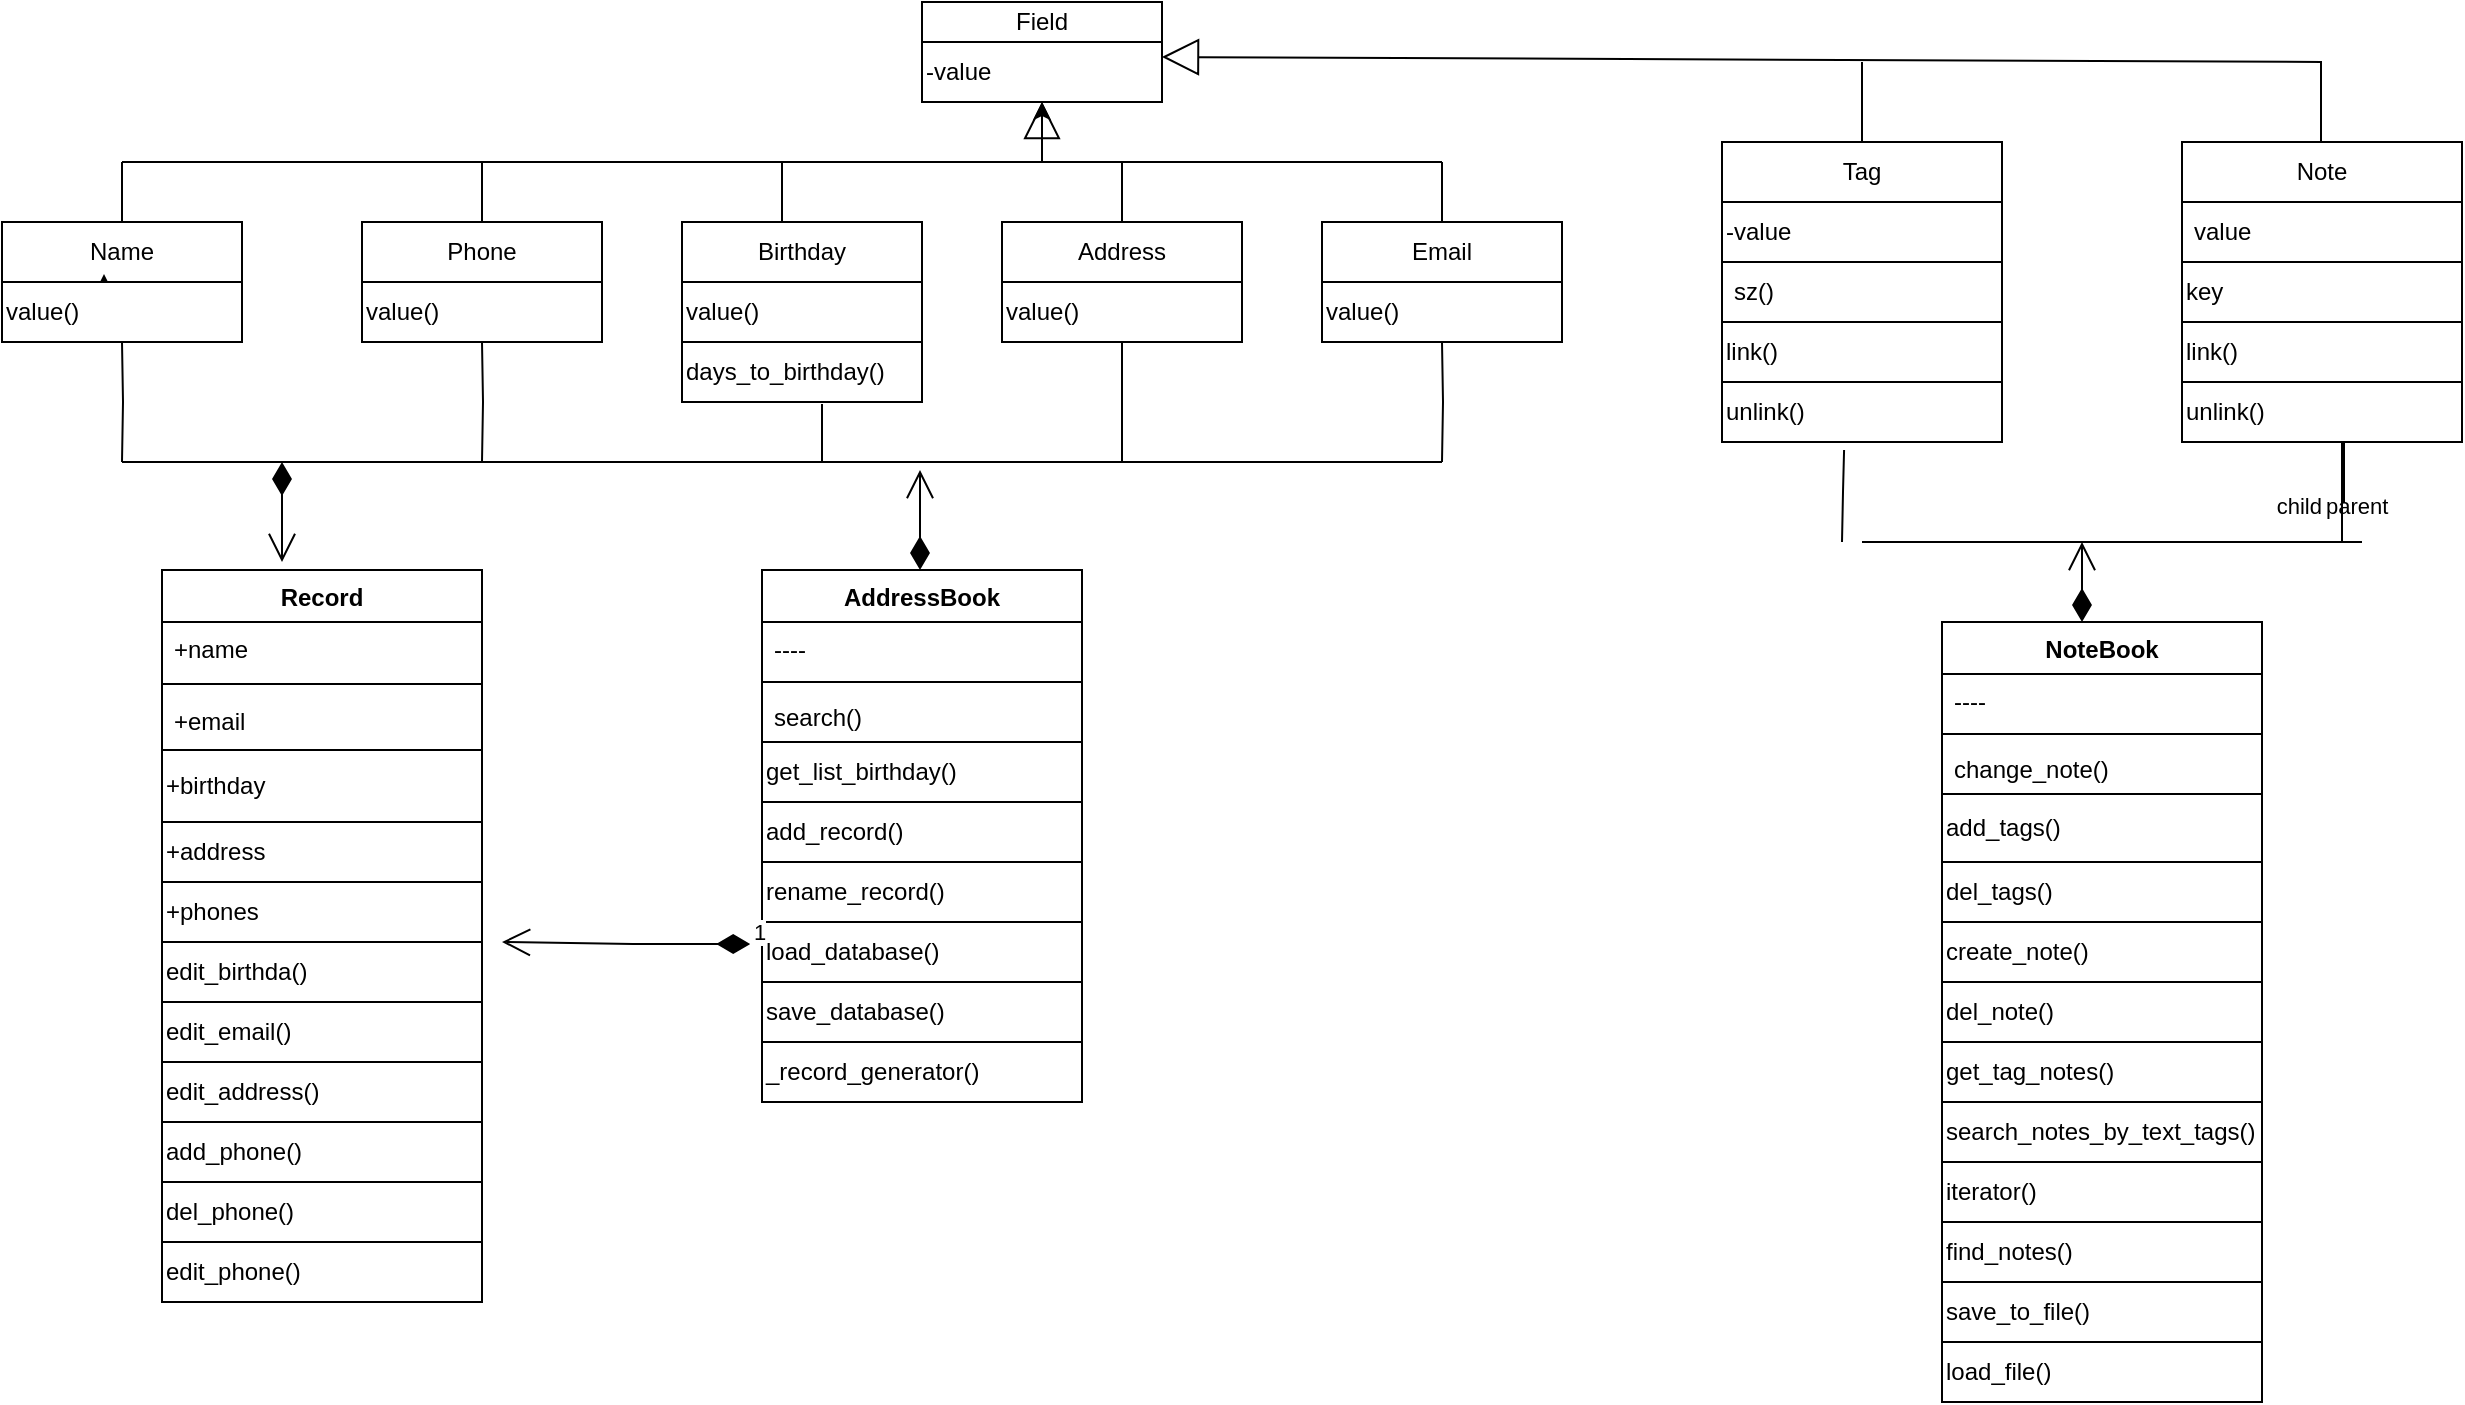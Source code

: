 <mxfile version="21.6.2" type="github">
  <diagram id="C5RBs43oDa-KdzZeNtuy" name="Page-1">
    <mxGraphModel dx="2342" dy="603" grid="1" gridSize="10" guides="1" tooltips="1" connect="1" arrows="1" fold="1" page="1" pageScale="1" pageWidth="1169" pageHeight="827" math="0" shadow="0">
      <root>
        <mxCell id="WIyWlLk6GJQsqaUBKTNV-0" />
        <mxCell id="WIyWlLk6GJQsqaUBKTNV-1" parent="WIyWlLk6GJQsqaUBKTNV-0" />
        <mxCell id="DTrx7gqVWEQef8-JDWX5-1" value="Field" style="rounded=0;whiteSpace=wrap;html=1;" vertex="1" parent="WIyWlLk6GJQsqaUBKTNV-1">
          <mxGeometry x="340" y="10" width="120" height="20" as="geometry" />
        </mxCell>
        <mxCell id="DTrx7gqVWEQef8-JDWX5-11" value="Name" style="rounded=0;whiteSpace=wrap;html=1;" vertex="1" parent="WIyWlLk6GJQsqaUBKTNV-1">
          <mxGeometry x="-120" y="120" width="120" height="30" as="geometry" />
        </mxCell>
        <mxCell id="DTrx7gqVWEQef8-JDWX5-18" style="edgeStyle=orthogonalEdgeStyle;rounded=0;orthogonalLoop=1;jettySize=auto;html=1;exitX=0.5;exitY=0;exitDx=0;exitDy=0;entryX=0.425;entryY=-0.133;entryDx=0;entryDy=0;entryPerimeter=0;" edge="1" parent="WIyWlLk6GJQsqaUBKTNV-1" source="DTrx7gqVWEQef8-JDWX5-12" target="DTrx7gqVWEQef8-JDWX5-12">
          <mxGeometry relative="1" as="geometry" />
        </mxCell>
        <mxCell id="DTrx7gqVWEQef8-JDWX5-12" value="value()" style="rounded=0;whiteSpace=wrap;html=1;align=left;" vertex="1" parent="WIyWlLk6GJQsqaUBKTNV-1">
          <mxGeometry x="-120" y="150" width="120" height="30" as="geometry" />
        </mxCell>
        <mxCell id="DTrx7gqVWEQef8-JDWX5-13" value="Phone" style="rounded=0;whiteSpace=wrap;html=1;" vertex="1" parent="WIyWlLk6GJQsqaUBKTNV-1">
          <mxGeometry x="60" y="120" width="120" height="30" as="geometry" />
        </mxCell>
        <mxCell id="DTrx7gqVWEQef8-JDWX5-14" value="value()" style="rounded=0;whiteSpace=wrap;html=1;align=left;" vertex="1" parent="WIyWlLk6GJQsqaUBKTNV-1">
          <mxGeometry x="60" y="150" width="120" height="30" as="geometry" />
        </mxCell>
        <mxCell id="DTrx7gqVWEQef8-JDWX5-15" value="Birthday" style="rounded=0;whiteSpace=wrap;html=1;" vertex="1" parent="WIyWlLk6GJQsqaUBKTNV-1">
          <mxGeometry x="220" y="120" width="120" height="30" as="geometry" />
        </mxCell>
        <mxCell id="DTrx7gqVWEQef8-JDWX5-16" value="value()" style="rounded=0;whiteSpace=wrap;html=1;align=left;" vertex="1" parent="WIyWlLk6GJQsqaUBKTNV-1">
          <mxGeometry x="220" y="150" width="120" height="30" as="geometry" />
        </mxCell>
        <mxCell id="DTrx7gqVWEQef8-JDWX5-20" value="" style="edgeStyle=orthogonalEdgeStyle;rounded=0;orthogonalLoop=1;jettySize=auto;html=1;" edge="1" parent="WIyWlLk6GJQsqaUBKTNV-1" source="DTrx7gqVWEQef8-JDWX5-17" target="DTrx7gqVWEQef8-JDWX5-19">
          <mxGeometry relative="1" as="geometry" />
        </mxCell>
        <mxCell id="DTrx7gqVWEQef8-JDWX5-17" value="Address" style="rounded=0;whiteSpace=wrap;html=1;" vertex="1" parent="WIyWlLk6GJQsqaUBKTNV-1">
          <mxGeometry x="380" y="120" width="120" height="30" as="geometry" />
        </mxCell>
        <mxCell id="DTrx7gqVWEQef8-JDWX5-19" value="value()" style="whiteSpace=wrap;html=1;rounded=0;align=left;" vertex="1" parent="WIyWlLk6GJQsqaUBKTNV-1">
          <mxGeometry x="380" y="150" width="120" height="30" as="geometry" />
        </mxCell>
        <mxCell id="DTrx7gqVWEQef8-JDWX5-21" value="Email" style="rounded=0;whiteSpace=wrap;html=1;" vertex="1" parent="WIyWlLk6GJQsqaUBKTNV-1">
          <mxGeometry x="540" y="120" width="120" height="30" as="geometry" />
        </mxCell>
        <mxCell id="DTrx7gqVWEQef8-JDWX5-24" style="edgeStyle=orthogonalEdgeStyle;rounded=0;orthogonalLoop=1;jettySize=auto;html=1;exitX=0.5;exitY=1;exitDx=0;exitDy=0;" edge="1" parent="WIyWlLk6GJQsqaUBKTNV-1">
          <mxGeometry relative="1" as="geometry">
            <mxPoint x="600" y="210" as="sourcePoint" />
            <mxPoint x="600" y="210" as="targetPoint" />
          </mxGeometry>
        </mxCell>
        <mxCell id="DTrx7gqVWEQef8-JDWX5-26" style="edgeStyle=orthogonalEdgeStyle;rounded=0;orthogonalLoop=1;jettySize=auto;html=1;exitX=0.5;exitY=1;exitDx=0;exitDy=0;" edge="1" parent="WIyWlLk6GJQsqaUBKTNV-1">
          <mxGeometry relative="1" as="geometry">
            <mxPoint x="600" y="210" as="sourcePoint" />
            <mxPoint x="600" y="210" as="targetPoint" />
          </mxGeometry>
        </mxCell>
        <mxCell id="DTrx7gqVWEQef8-JDWX5-27" value="value()" style="rounded=0;whiteSpace=wrap;html=1;align=left;" vertex="1" parent="WIyWlLk6GJQsqaUBKTNV-1">
          <mxGeometry x="540" y="150" width="120" height="30" as="geometry" />
        </mxCell>
        <mxCell id="DTrx7gqVWEQef8-JDWX5-48" value="" style="endArrow=none;html=1;rounded=0;" edge="1" parent="WIyWlLk6GJQsqaUBKTNV-1">
          <mxGeometry width="50" height="50" relative="1" as="geometry">
            <mxPoint x="-60" y="90" as="sourcePoint" />
            <mxPoint x="600" y="90" as="targetPoint" />
            <Array as="points" />
          </mxGeometry>
        </mxCell>
        <mxCell id="DTrx7gqVWEQef8-JDWX5-55" value="-value" style="rounded=0;whiteSpace=wrap;html=1;align=left;" vertex="1" parent="WIyWlLk6GJQsqaUBKTNV-1">
          <mxGeometry x="340" y="30" width="120" height="30" as="geometry" />
        </mxCell>
        <mxCell id="DTrx7gqVWEQef8-JDWX5-60" value="" style="endArrow=classic;html=1;rounded=0;" edge="1" parent="WIyWlLk6GJQsqaUBKTNV-1">
          <mxGeometry width="50" height="50" relative="1" as="geometry">
            <mxPoint x="400" y="90" as="sourcePoint" />
            <mxPoint x="400" y="60" as="targetPoint" />
            <Array as="points" />
          </mxGeometry>
        </mxCell>
        <mxCell id="DTrx7gqVWEQef8-JDWX5-61" value="days_to_birthday()" style="rounded=0;whiteSpace=wrap;html=1;align=left;" vertex="1" parent="WIyWlLk6GJQsqaUBKTNV-1">
          <mxGeometry x="220" y="180" width="120" height="30" as="geometry" />
        </mxCell>
        <mxCell id="DTrx7gqVWEQef8-JDWX5-63" value="Tag" style="swimlane;fontStyle=0;childLayout=stackLayout;horizontal=1;startSize=30;horizontalStack=0;resizeParent=1;resizeParentMax=0;resizeLast=0;collapsible=1;marginBottom=0;whiteSpace=wrap;html=1;" vertex="1" parent="WIyWlLk6GJQsqaUBKTNV-1">
          <mxGeometry x="740" y="80" width="140" height="90" as="geometry" />
        </mxCell>
        <mxCell id="DTrx7gqVWEQef8-JDWX5-64" value="-value" style="text;strokeColor=none;fillColor=none;align=left;verticalAlign=middle;spacingLeft=4;spacingRight=4;overflow=hidden;points=[[0,0.5],[1,0.5]];portConstraint=eastwest;rotatable=0;whiteSpace=wrap;html=1;" vertex="1" parent="DTrx7gqVWEQef8-JDWX5-63">
          <mxGeometry y="30" width="140" height="30" as="geometry" />
        </mxCell>
        <mxCell id="DTrx7gqVWEQef8-JDWX5-65" value="sz()" style="text;strokeColor=none;fillColor=none;align=left;verticalAlign=middle;spacingLeft=4;spacingRight=4;overflow=hidden;points=[[0,0.5],[1,0.5]];portConstraint=eastwest;rotatable=0;whiteSpace=wrap;html=1;" vertex="1" parent="DTrx7gqVWEQef8-JDWX5-63">
          <mxGeometry y="60" width="140" height="30" as="geometry" />
        </mxCell>
        <mxCell id="DTrx7gqVWEQef8-JDWX5-101" value="" style="endArrow=none;html=1;edgeStyle=orthogonalEdgeStyle;rounded=0;exitX=0.5;exitY=0;exitDx=0;exitDy=0;" edge="1" parent="DTrx7gqVWEQef8-JDWX5-63" source="DTrx7gqVWEQef8-JDWX5-63">
          <mxGeometry relative="1" as="geometry">
            <mxPoint x="-10" y="-0.5" as="sourcePoint" />
            <mxPoint x="70" y="-40" as="targetPoint" />
          </mxGeometry>
        </mxCell>
        <mxCell id="DTrx7gqVWEQef8-JDWX5-67" value="Note" style="swimlane;fontStyle=0;childLayout=stackLayout;horizontal=1;startSize=30;horizontalStack=0;resizeParent=1;resizeParentMax=0;resizeLast=0;collapsible=1;marginBottom=0;whiteSpace=wrap;html=1;" vertex="1" parent="WIyWlLk6GJQsqaUBKTNV-1">
          <mxGeometry x="970" y="80" width="140" height="60" as="geometry" />
        </mxCell>
        <mxCell id="DTrx7gqVWEQef8-JDWX5-68" value="value" style="text;strokeColor=none;fillColor=none;align=left;verticalAlign=middle;spacingLeft=4;spacingRight=4;overflow=hidden;points=[[0,0.5],[1,0.5]];portConstraint=eastwest;rotatable=0;whiteSpace=wrap;html=1;" vertex="1" parent="DTrx7gqVWEQef8-JDWX5-67">
          <mxGeometry y="30" width="140" height="30" as="geometry" />
        </mxCell>
        <mxCell id="DTrx7gqVWEQef8-JDWX5-71" value="-value" style="rounded=0;whiteSpace=wrap;html=1;align=left;" vertex="1" parent="WIyWlLk6GJQsqaUBKTNV-1">
          <mxGeometry x="740" y="110" width="140" height="30" as="geometry" />
        </mxCell>
        <mxCell id="DTrx7gqVWEQef8-JDWX5-72" value="link()" style="rounded=0;whiteSpace=wrap;html=1;align=left;" vertex="1" parent="WIyWlLk6GJQsqaUBKTNV-1">
          <mxGeometry x="740" y="170" width="140" height="30" as="geometry" />
        </mxCell>
        <mxCell id="DTrx7gqVWEQef8-JDWX5-73" value="unlink()" style="rounded=0;whiteSpace=wrap;html=1;align=left;" vertex="1" parent="WIyWlLk6GJQsqaUBKTNV-1">
          <mxGeometry x="740" y="200" width="140" height="30" as="geometry" />
        </mxCell>
        <mxCell id="DTrx7gqVWEQef8-JDWX5-74" value="key" style="rounded=0;whiteSpace=wrap;html=1;align=left;" vertex="1" parent="WIyWlLk6GJQsqaUBKTNV-1">
          <mxGeometry x="970" y="140" width="140" height="30" as="geometry" />
        </mxCell>
        <mxCell id="DTrx7gqVWEQef8-JDWX5-75" value="link()" style="rounded=0;whiteSpace=wrap;html=1;align=left;" vertex="1" parent="WIyWlLk6GJQsqaUBKTNV-1">
          <mxGeometry x="970" y="170" width="140" height="30" as="geometry" />
        </mxCell>
        <mxCell id="DTrx7gqVWEQef8-JDWX5-76" value="unlink()" style="rounded=0;whiteSpace=wrap;html=1;align=left;" vertex="1" parent="WIyWlLk6GJQsqaUBKTNV-1">
          <mxGeometry x="970" y="200" width="140" height="30" as="geometry" />
        </mxCell>
        <mxCell id="DTrx7gqVWEQef8-JDWX5-86" value="" style="endArrow=block;endSize=16;endFill=0;html=1;rounded=0;entryX=0.5;entryY=1;entryDx=0;entryDy=0;" edge="1" parent="WIyWlLk6GJQsqaUBKTNV-1" target="DTrx7gqVWEQef8-JDWX5-55">
          <mxGeometry width="160" relative="1" as="geometry">
            <mxPoint x="400" y="90" as="sourcePoint" />
            <mxPoint x="450" y="90" as="targetPoint" />
          </mxGeometry>
        </mxCell>
        <mxCell id="DTrx7gqVWEQef8-JDWX5-88" value="" style="endArrow=block;endSize=16;endFill=0;html=1;rounded=0;entryX=1;entryY=0.25;entryDx=0;entryDy=0;" edge="1" parent="WIyWlLk6GJQsqaUBKTNV-1" target="DTrx7gqVWEQef8-JDWX5-55">
          <mxGeometry width="160" relative="1" as="geometry">
            <mxPoint x="1040" y="40" as="sourcePoint" />
            <mxPoint x="490" y="40" as="targetPoint" />
          </mxGeometry>
        </mxCell>
        <mxCell id="DTrx7gqVWEQef8-JDWX5-95" value="" style="endArrow=none;html=1;edgeStyle=orthogonalEdgeStyle;rounded=0;" edge="1" parent="WIyWlLk6GJQsqaUBKTNV-1">
          <mxGeometry relative="1" as="geometry">
            <mxPoint x="1039.5" y="80" as="sourcePoint" />
            <mxPoint x="1039.5" y="40" as="targetPoint" />
            <Array as="points">
              <mxPoint x="1039.5" y="80" />
            </Array>
          </mxGeometry>
        </mxCell>
        <mxCell id="DTrx7gqVWEQef8-JDWX5-104" value="" style="endArrow=none;html=1;edgeStyle=orthogonalEdgeStyle;rounded=0;" edge="1" parent="WIyWlLk6GJQsqaUBKTNV-1" source="DTrx7gqVWEQef8-JDWX5-11">
          <mxGeometry relative="1" as="geometry">
            <mxPoint x="-60" y="-40" as="sourcePoint" />
            <mxPoint x="-60" y="90" as="targetPoint" />
          </mxGeometry>
        </mxCell>
        <mxCell id="DTrx7gqVWEQef8-JDWX5-107" value="" style="endArrow=none;html=1;edgeStyle=orthogonalEdgeStyle;rounded=0;" edge="1" parent="WIyWlLk6GJQsqaUBKTNV-1" source="DTrx7gqVWEQef8-JDWX5-13">
          <mxGeometry relative="1" as="geometry">
            <mxPoint x="120" y="-40" as="sourcePoint" />
            <mxPoint x="120" y="90" as="targetPoint" />
          </mxGeometry>
        </mxCell>
        <mxCell id="DTrx7gqVWEQef8-JDWX5-110" value="" style="endArrow=none;html=1;edgeStyle=orthogonalEdgeStyle;rounded=0;" edge="1" parent="WIyWlLk6GJQsqaUBKTNV-1">
          <mxGeometry relative="1" as="geometry">
            <mxPoint x="270" y="120" as="sourcePoint" />
            <mxPoint x="270" y="90" as="targetPoint" />
            <Array as="points">
              <mxPoint x="270" y="120" />
            </Array>
          </mxGeometry>
        </mxCell>
        <mxCell id="DTrx7gqVWEQef8-JDWX5-113" value="" style="endArrow=none;html=1;edgeStyle=orthogonalEdgeStyle;rounded=0;exitX=0.5;exitY=0;exitDx=0;exitDy=0;" edge="1" parent="WIyWlLk6GJQsqaUBKTNV-1" source="DTrx7gqVWEQef8-JDWX5-17">
          <mxGeometry relative="1" as="geometry">
            <mxPoint x="440" y="110" as="sourcePoint" />
            <mxPoint x="440" y="90" as="targetPoint" />
            <Array as="points" />
          </mxGeometry>
        </mxCell>
        <mxCell id="DTrx7gqVWEQef8-JDWX5-116" value="" style="endArrow=none;html=1;edgeStyle=orthogonalEdgeStyle;rounded=0;" edge="1" parent="WIyWlLk6GJQsqaUBKTNV-1">
          <mxGeometry relative="1" as="geometry">
            <mxPoint x="600" y="120" as="sourcePoint" />
            <mxPoint x="600" y="90" as="targetPoint" />
          </mxGeometry>
        </mxCell>
        <mxCell id="DTrx7gqVWEQef8-JDWX5-119" value="Record" style="swimlane;fontStyle=1;align=center;verticalAlign=top;childLayout=stackLayout;horizontal=1;startSize=26;horizontalStack=0;resizeParent=1;resizeParentMax=0;resizeLast=0;collapsible=1;marginBottom=0;whiteSpace=wrap;html=1;" vertex="1" parent="WIyWlLk6GJQsqaUBKTNV-1">
          <mxGeometry x="-40" y="294" width="160" height="90" as="geometry" />
        </mxCell>
        <mxCell id="DTrx7gqVWEQef8-JDWX5-120" value="+name" style="text;strokeColor=none;fillColor=none;align=left;verticalAlign=top;spacingLeft=4;spacingRight=4;overflow=hidden;rotatable=0;points=[[0,0.5],[1,0.5]];portConstraint=eastwest;whiteSpace=wrap;html=1;" vertex="1" parent="DTrx7gqVWEQef8-JDWX5-119">
          <mxGeometry y="26" width="160" height="26" as="geometry" />
        </mxCell>
        <mxCell id="DTrx7gqVWEQef8-JDWX5-121" value="" style="line;strokeWidth=1;fillColor=none;align=left;verticalAlign=middle;spacingTop=-1;spacingLeft=3;spacingRight=3;rotatable=0;labelPosition=right;points=[];portConstraint=eastwest;strokeColor=inherit;" vertex="1" parent="DTrx7gqVWEQef8-JDWX5-119">
          <mxGeometry y="52" width="160" height="10" as="geometry" />
        </mxCell>
        <mxCell id="DTrx7gqVWEQef8-JDWX5-122" value="+email" style="text;strokeColor=none;fillColor=none;align=left;verticalAlign=top;spacingLeft=4;spacingRight=4;overflow=hidden;rotatable=0;points=[[0,0.5],[1,0.5]];portConstraint=eastwest;whiteSpace=wrap;html=1;" vertex="1" parent="DTrx7gqVWEQef8-JDWX5-119">
          <mxGeometry y="62" width="160" height="28" as="geometry" />
        </mxCell>
        <mxCell id="DTrx7gqVWEQef8-JDWX5-123" value="+birthday" style="html=1;whiteSpace=wrap;align=left;" vertex="1" parent="WIyWlLk6GJQsqaUBKTNV-1">
          <mxGeometry x="-40" y="384" width="160" height="36" as="geometry" />
        </mxCell>
        <mxCell id="DTrx7gqVWEQef8-JDWX5-124" value="+address" style="html=1;whiteSpace=wrap;align=left;" vertex="1" parent="WIyWlLk6GJQsqaUBKTNV-1">
          <mxGeometry x="-40" y="420" width="160" height="30" as="geometry" />
        </mxCell>
        <mxCell id="DTrx7gqVWEQef8-JDWX5-125" value="+phones" style="html=1;whiteSpace=wrap;align=left;" vertex="1" parent="WIyWlLk6GJQsqaUBKTNV-1">
          <mxGeometry x="-40" y="450" width="160" height="30" as="geometry" />
        </mxCell>
        <mxCell id="DTrx7gqVWEQef8-JDWX5-126" value="edit_birthda()" style="html=1;whiteSpace=wrap;align=left;" vertex="1" parent="WIyWlLk6GJQsqaUBKTNV-1">
          <mxGeometry x="-40" y="480" width="160" height="30" as="geometry" />
        </mxCell>
        <mxCell id="DTrx7gqVWEQef8-JDWX5-127" value="edit_email()" style="html=1;whiteSpace=wrap;align=left;" vertex="1" parent="WIyWlLk6GJQsqaUBKTNV-1">
          <mxGeometry x="-40" y="510" width="160" height="30" as="geometry" />
        </mxCell>
        <mxCell id="DTrx7gqVWEQef8-JDWX5-128" value="edit_address()" style="html=1;whiteSpace=wrap;align=left;" vertex="1" parent="WIyWlLk6GJQsqaUBKTNV-1">
          <mxGeometry x="-40" y="540" width="160" height="30" as="geometry" />
        </mxCell>
        <mxCell id="DTrx7gqVWEQef8-JDWX5-129" value="add_phone()" style="html=1;whiteSpace=wrap;align=left;" vertex="1" parent="WIyWlLk6GJQsqaUBKTNV-1">
          <mxGeometry x="-40" y="570" width="160" height="30" as="geometry" />
        </mxCell>
        <mxCell id="DTrx7gqVWEQef8-JDWX5-130" value="del_phone()" style="html=1;whiteSpace=wrap;align=left;" vertex="1" parent="WIyWlLk6GJQsqaUBKTNV-1">
          <mxGeometry x="-40" y="600" width="160" height="30" as="geometry" />
        </mxCell>
        <mxCell id="DTrx7gqVWEQef8-JDWX5-131" value="edit_phone()" style="html=1;whiteSpace=wrap;align=left;" vertex="1" parent="WIyWlLk6GJQsqaUBKTNV-1">
          <mxGeometry x="-40" y="630" width="160" height="30" as="geometry" />
        </mxCell>
        <mxCell id="DTrx7gqVWEQef8-JDWX5-132" value="AddressBook" style="swimlane;fontStyle=1;align=center;verticalAlign=top;childLayout=stackLayout;horizontal=1;startSize=26;horizontalStack=0;resizeParent=1;resizeParentMax=0;resizeLast=0;collapsible=1;marginBottom=0;whiteSpace=wrap;html=1;" vertex="1" parent="WIyWlLk6GJQsqaUBKTNV-1">
          <mxGeometry x="260" y="294" width="160" height="86" as="geometry" />
        </mxCell>
        <mxCell id="DTrx7gqVWEQef8-JDWX5-133" value="----" style="text;strokeColor=none;fillColor=none;align=left;verticalAlign=top;spacingLeft=4;spacingRight=4;overflow=hidden;rotatable=0;points=[[0,0.5],[1,0.5]];portConstraint=eastwest;whiteSpace=wrap;html=1;" vertex="1" parent="DTrx7gqVWEQef8-JDWX5-132">
          <mxGeometry y="26" width="160" height="26" as="geometry" />
        </mxCell>
        <mxCell id="DTrx7gqVWEQef8-JDWX5-134" value="" style="line;strokeWidth=1;fillColor=none;align=left;verticalAlign=middle;spacingTop=-1;spacingLeft=3;spacingRight=3;rotatable=0;labelPosition=right;points=[];portConstraint=eastwest;strokeColor=inherit;" vertex="1" parent="DTrx7gqVWEQef8-JDWX5-132">
          <mxGeometry y="52" width="160" height="8" as="geometry" />
        </mxCell>
        <mxCell id="DTrx7gqVWEQef8-JDWX5-135" value="search()" style="text;strokeColor=none;fillColor=none;align=left;verticalAlign=top;spacingLeft=4;spacingRight=4;overflow=hidden;rotatable=0;points=[[0,0.5],[1,0.5]];portConstraint=eastwest;whiteSpace=wrap;html=1;" vertex="1" parent="DTrx7gqVWEQef8-JDWX5-132">
          <mxGeometry y="60" width="160" height="26" as="geometry" />
        </mxCell>
        <mxCell id="DTrx7gqVWEQef8-JDWX5-136" value="get_list_birthday()" style="html=1;whiteSpace=wrap;align=left;" vertex="1" parent="WIyWlLk6GJQsqaUBKTNV-1">
          <mxGeometry x="260" y="380" width="160" height="30" as="geometry" />
        </mxCell>
        <mxCell id="DTrx7gqVWEQef8-JDWX5-137" value="add_record()" style="html=1;whiteSpace=wrap;align=left;" vertex="1" parent="WIyWlLk6GJQsqaUBKTNV-1">
          <mxGeometry x="260" y="410" width="160" height="30" as="geometry" />
        </mxCell>
        <mxCell id="DTrx7gqVWEQef8-JDWX5-138" value="rename_record()" style="html=1;whiteSpace=wrap;align=left;" vertex="1" parent="WIyWlLk6GJQsqaUBKTNV-1">
          <mxGeometry x="260" y="440" width="160" height="30" as="geometry" />
        </mxCell>
        <mxCell id="DTrx7gqVWEQef8-JDWX5-139" value="load_database()" style="html=1;whiteSpace=wrap;align=left;" vertex="1" parent="WIyWlLk6GJQsqaUBKTNV-1">
          <mxGeometry x="260" y="470" width="160" height="30" as="geometry" />
        </mxCell>
        <mxCell id="DTrx7gqVWEQef8-JDWX5-140" value="save_database()" style="html=1;whiteSpace=wrap;align=left;" vertex="1" parent="WIyWlLk6GJQsqaUBKTNV-1">
          <mxGeometry x="260" y="500" width="160" height="30" as="geometry" />
        </mxCell>
        <mxCell id="DTrx7gqVWEQef8-JDWX5-142" value="NoteBook" style="swimlane;fontStyle=1;align=center;verticalAlign=top;childLayout=stackLayout;horizontal=1;startSize=26;horizontalStack=0;resizeParent=1;resizeParentMax=0;resizeLast=0;collapsible=1;marginBottom=0;whiteSpace=wrap;html=1;" vertex="1" parent="WIyWlLk6GJQsqaUBKTNV-1">
          <mxGeometry x="850" y="320" width="160" height="120" as="geometry" />
        </mxCell>
        <mxCell id="DTrx7gqVWEQef8-JDWX5-143" value="----" style="text;strokeColor=none;fillColor=none;align=left;verticalAlign=top;spacingLeft=4;spacingRight=4;overflow=hidden;rotatable=0;points=[[0,0.5],[1,0.5]];portConstraint=eastwest;whiteSpace=wrap;html=1;" vertex="1" parent="DTrx7gqVWEQef8-JDWX5-142">
          <mxGeometry y="26" width="160" height="26" as="geometry" />
        </mxCell>
        <mxCell id="DTrx7gqVWEQef8-JDWX5-144" value="" style="line;strokeWidth=1;fillColor=none;align=left;verticalAlign=middle;spacingTop=-1;spacingLeft=3;spacingRight=3;rotatable=0;labelPosition=right;points=[];portConstraint=eastwest;strokeColor=inherit;" vertex="1" parent="DTrx7gqVWEQef8-JDWX5-142">
          <mxGeometry y="52" width="160" height="8" as="geometry" />
        </mxCell>
        <mxCell id="DTrx7gqVWEQef8-JDWX5-145" value="change_note()" style="text;strokeColor=none;fillColor=none;align=left;verticalAlign=top;spacingLeft=4;spacingRight=4;overflow=hidden;rotatable=0;points=[[0,0.5],[1,0.5]];portConstraint=eastwest;whiteSpace=wrap;html=1;" vertex="1" parent="DTrx7gqVWEQef8-JDWX5-142">
          <mxGeometry y="60" width="160" height="26" as="geometry" />
        </mxCell>
        <mxCell id="DTrx7gqVWEQef8-JDWX5-146" value="add_tags()" style="html=1;whiteSpace=wrap;align=left;" vertex="1" parent="DTrx7gqVWEQef8-JDWX5-142">
          <mxGeometry y="86" width="160" height="34" as="geometry" />
        </mxCell>
        <mxCell id="DTrx7gqVWEQef8-JDWX5-147" value="del_tags()" style="html=1;whiteSpace=wrap;align=left;" vertex="1" parent="WIyWlLk6GJQsqaUBKTNV-1">
          <mxGeometry x="850" y="440" width="160" height="30" as="geometry" />
        </mxCell>
        <mxCell id="DTrx7gqVWEQef8-JDWX5-148" value="create_note()" style="html=1;whiteSpace=wrap;align=left;" vertex="1" parent="WIyWlLk6GJQsqaUBKTNV-1">
          <mxGeometry x="850" y="470" width="160" height="30" as="geometry" />
        </mxCell>
        <mxCell id="DTrx7gqVWEQef8-JDWX5-149" value="del_note()" style="html=1;whiteSpace=wrap;align=left;" vertex="1" parent="WIyWlLk6GJQsqaUBKTNV-1">
          <mxGeometry x="850" y="500" width="160" height="30" as="geometry" />
        </mxCell>
        <mxCell id="DTrx7gqVWEQef8-JDWX5-150" value="get_tag_notes()" style="html=1;whiteSpace=wrap;align=left;" vertex="1" parent="WIyWlLk6GJQsqaUBKTNV-1">
          <mxGeometry x="850" y="530" width="160" height="30" as="geometry" />
        </mxCell>
        <mxCell id="DTrx7gqVWEQef8-JDWX5-151" value="search_notes_by_text_tags()" style="html=1;whiteSpace=wrap;align=left;" vertex="1" parent="WIyWlLk6GJQsqaUBKTNV-1">
          <mxGeometry x="850" y="560" width="160" height="30" as="geometry" />
        </mxCell>
        <mxCell id="DTrx7gqVWEQef8-JDWX5-152" value="iterator()" style="html=1;whiteSpace=wrap;align=left;" vertex="1" parent="WIyWlLk6GJQsqaUBKTNV-1">
          <mxGeometry x="850" y="590" width="160" height="30" as="geometry" />
        </mxCell>
        <mxCell id="DTrx7gqVWEQef8-JDWX5-153" value="find_notes()" style="html=1;whiteSpace=wrap;align=left;" vertex="1" parent="WIyWlLk6GJQsqaUBKTNV-1">
          <mxGeometry x="850" y="620" width="160" height="30" as="geometry" />
        </mxCell>
        <mxCell id="DTrx7gqVWEQef8-JDWX5-154" value="save_to_file()" style="html=1;whiteSpace=wrap;align=left;" vertex="1" parent="WIyWlLk6GJQsqaUBKTNV-1">
          <mxGeometry x="850" y="650" width="160" height="30" as="geometry" />
        </mxCell>
        <mxCell id="DTrx7gqVWEQef8-JDWX5-155" value="load_file()" style="html=1;whiteSpace=wrap;align=left;" vertex="1" parent="WIyWlLk6GJQsqaUBKTNV-1">
          <mxGeometry x="850" y="680" width="160" height="30" as="geometry" />
        </mxCell>
        <mxCell id="DTrx7gqVWEQef8-JDWX5-161" value="_record_generator()" style="html=1;whiteSpace=wrap;align=left;" vertex="1" parent="WIyWlLk6GJQsqaUBKTNV-1">
          <mxGeometry x="260" y="530" width="160" height="30" as="geometry" />
        </mxCell>
        <mxCell id="DTrx7gqVWEQef8-JDWX5-163" value="" style="endArrow=open;html=1;endSize=12;startArrow=diamondThin;startSize=14;startFill=1;edgeStyle=orthogonalEdgeStyle;align=left;verticalAlign=bottom;rounded=0;" edge="1" parent="WIyWlLk6GJQsqaUBKTNV-1">
          <mxGeometry x="-1" y="3" relative="1" as="geometry">
            <mxPoint x="339" y="294" as="sourcePoint" />
            <mxPoint x="339" y="244" as="targetPoint" />
          </mxGeometry>
        </mxCell>
        <mxCell id="DTrx7gqVWEQef8-JDWX5-164" value="" style="endArrow=none;html=1;edgeStyle=orthogonalEdgeStyle;rounded=0;" edge="1" parent="WIyWlLk6GJQsqaUBKTNV-1">
          <mxGeometry relative="1" as="geometry">
            <mxPoint x="-60" y="240" as="sourcePoint" />
            <mxPoint x="600" y="240" as="targetPoint" />
          </mxGeometry>
        </mxCell>
        <mxCell id="DTrx7gqVWEQef8-JDWX5-167" value="" style="endArrow=none;html=1;edgeStyle=orthogonalEdgeStyle;rounded=0;entryX=0.5;entryY=1;entryDx=0;entryDy=0;" edge="1" parent="WIyWlLk6GJQsqaUBKTNV-1" target="DTrx7gqVWEQef8-JDWX5-27">
          <mxGeometry relative="1" as="geometry">
            <mxPoint x="600" y="240" as="sourcePoint" />
            <mxPoint x="680" y="240" as="targetPoint" />
          </mxGeometry>
        </mxCell>
        <mxCell id="DTrx7gqVWEQef8-JDWX5-170" value="" style="endArrow=none;html=1;edgeStyle=orthogonalEdgeStyle;rounded=0;entryX=0.5;entryY=1;entryDx=0;entryDy=0;" edge="1" parent="WIyWlLk6GJQsqaUBKTNV-1" target="DTrx7gqVWEQef8-JDWX5-12">
          <mxGeometry relative="1" as="geometry">
            <mxPoint x="-60" y="240" as="sourcePoint" />
            <mxPoint y="220" as="targetPoint" />
          </mxGeometry>
        </mxCell>
        <mxCell id="DTrx7gqVWEQef8-JDWX5-173" value="" style="endArrow=none;html=1;edgeStyle=orthogonalEdgeStyle;rounded=0;entryX=0.5;entryY=1;entryDx=0;entryDy=0;" edge="1" parent="WIyWlLk6GJQsqaUBKTNV-1" target="DTrx7gqVWEQef8-JDWX5-14">
          <mxGeometry relative="1" as="geometry">
            <mxPoint x="120" y="240" as="sourcePoint" />
            <mxPoint x="170" y="220" as="targetPoint" />
          </mxGeometry>
        </mxCell>
        <mxCell id="DTrx7gqVWEQef8-JDWX5-182" value="" style="endArrow=none;html=1;edgeStyle=orthogonalEdgeStyle;rounded=0;exitX=0.5;exitY=1;exitDx=0;exitDy=0;" edge="1" parent="WIyWlLk6GJQsqaUBKTNV-1" source="DTrx7gqVWEQef8-JDWX5-19">
          <mxGeometry relative="1" as="geometry">
            <mxPoint x="390" y="210" as="sourcePoint" />
            <mxPoint x="440" y="240" as="targetPoint" />
          </mxGeometry>
        </mxCell>
        <mxCell id="DTrx7gqVWEQef8-JDWX5-189" value="" style="endArrow=none;html=1;edgeStyle=orthogonalEdgeStyle;rounded=0;" edge="1" parent="WIyWlLk6GJQsqaUBKTNV-1">
          <mxGeometry relative="1" as="geometry">
            <mxPoint x="290" y="211" as="sourcePoint" />
            <mxPoint x="290" y="240" as="targetPoint" />
          </mxGeometry>
        </mxCell>
        <mxCell id="DTrx7gqVWEQef8-JDWX5-196" value="1" style="endArrow=open;html=1;endSize=12;startArrow=diamondThin;startSize=14;startFill=1;edgeStyle=orthogonalEdgeStyle;align=left;verticalAlign=bottom;rounded=0;exitX=-0.037;exitY=0.367;exitDx=0;exitDy=0;exitPerimeter=0;" edge="1" parent="WIyWlLk6GJQsqaUBKTNV-1" source="DTrx7gqVWEQef8-JDWX5-139">
          <mxGeometry x="-1" y="3" relative="1" as="geometry">
            <mxPoint x="160" y="600" as="sourcePoint" />
            <mxPoint x="130" y="480" as="targetPoint" />
          </mxGeometry>
        </mxCell>
        <mxCell id="DTrx7gqVWEQef8-JDWX5-205" value="" style="endArrow=open;html=1;endSize=12;startArrow=diamondThin;startSize=14;startFill=1;edgeStyle=orthogonalEdgeStyle;align=left;verticalAlign=bottom;rounded=0;" edge="1" parent="WIyWlLk6GJQsqaUBKTNV-1">
          <mxGeometry x="-1" y="3" relative="1" as="geometry">
            <mxPoint x="20" y="240" as="sourcePoint" />
            <mxPoint x="20" y="290" as="targetPoint" />
            <Array as="points">
              <mxPoint x="20" y="270" />
              <mxPoint x="20" y="270" />
            </Array>
          </mxGeometry>
        </mxCell>
        <mxCell id="DTrx7gqVWEQef8-JDWX5-206" value="" style="endArrow=open;html=1;endSize=12;startArrow=diamondThin;startSize=14;startFill=1;edgeStyle=orthogonalEdgeStyle;align=left;verticalAlign=bottom;rounded=0;" edge="1" parent="WIyWlLk6GJQsqaUBKTNV-1">
          <mxGeometry x="-1" y="3" relative="1" as="geometry">
            <mxPoint x="920" y="320" as="sourcePoint" />
            <mxPoint x="920" y="280" as="targetPoint" />
            <Array as="points">
              <mxPoint x="920" y="300" />
              <mxPoint x="920" y="300" />
            </Array>
          </mxGeometry>
        </mxCell>
        <mxCell id="DTrx7gqVWEQef8-JDWX5-207" value="" style="endArrow=none;html=1;edgeStyle=orthogonalEdgeStyle;rounded=0;" edge="1" parent="WIyWlLk6GJQsqaUBKTNV-1">
          <mxGeometry relative="1" as="geometry">
            <mxPoint x="810" y="280" as="sourcePoint" />
            <mxPoint x="1060" y="280" as="targetPoint" />
          </mxGeometry>
        </mxCell>
        <mxCell id="DTrx7gqVWEQef8-JDWX5-217" value="" style="endArrow=none;html=1;edgeStyle=orthogonalEdgeStyle;rounded=0;entryX=0.436;entryY=1.133;entryDx=0;entryDy=0;entryPerimeter=0;" edge="1" parent="WIyWlLk6GJQsqaUBKTNV-1" target="DTrx7gqVWEQef8-JDWX5-73">
          <mxGeometry relative="1" as="geometry">
            <mxPoint x="800" y="280" as="sourcePoint" />
            <mxPoint x="780" y="270" as="targetPoint" />
          </mxGeometry>
        </mxCell>
        <mxCell id="DTrx7gqVWEQef8-JDWX5-223" value="" style="endArrow=none;html=1;edgeStyle=orthogonalEdgeStyle;rounded=0;" edge="1" parent="WIyWlLk6GJQsqaUBKTNV-1">
          <mxGeometry relative="1" as="geometry">
            <mxPoint x="1040" y="270" as="sourcePoint" />
            <mxPoint x="1040" y="270" as="targetPoint" />
            <Array as="points">
              <mxPoint x="1040" y="270" />
              <mxPoint x="1040" y="270" />
            </Array>
          </mxGeometry>
        </mxCell>
        <mxCell id="DTrx7gqVWEQef8-JDWX5-224" value="parent" style="edgeLabel;resizable=0;html=1;align=left;verticalAlign=bottom;" connectable="0" vertex="1" parent="DTrx7gqVWEQef8-JDWX5-223">
          <mxGeometry x="-1" relative="1" as="geometry" />
        </mxCell>
        <mxCell id="DTrx7gqVWEQef8-JDWX5-225" value="child" style="edgeLabel;resizable=0;html=1;align=right;verticalAlign=bottom;" connectable="0" vertex="1" parent="DTrx7gqVWEQef8-JDWX5-223">
          <mxGeometry x="1" relative="1" as="geometry" />
        </mxCell>
        <mxCell id="DTrx7gqVWEQef8-JDWX5-226" value="" style="endArrow=none;html=1;edgeStyle=orthogonalEdgeStyle;rounded=0;" edge="1" parent="WIyWlLk6GJQsqaUBKTNV-1">
          <mxGeometry relative="1" as="geometry">
            <mxPoint x="1050" y="260" as="sourcePoint" />
            <mxPoint x="1050" y="280" as="targetPoint" />
            <Array as="points">
              <mxPoint x="1050" y="260" />
              <mxPoint x="1050" y="230" />
              <mxPoint x="1051" y="230" />
              <mxPoint x="1051" y="260" />
              <mxPoint x="1050" y="260" />
            </Array>
          </mxGeometry>
        </mxCell>
      </root>
    </mxGraphModel>
  </diagram>
</mxfile>
